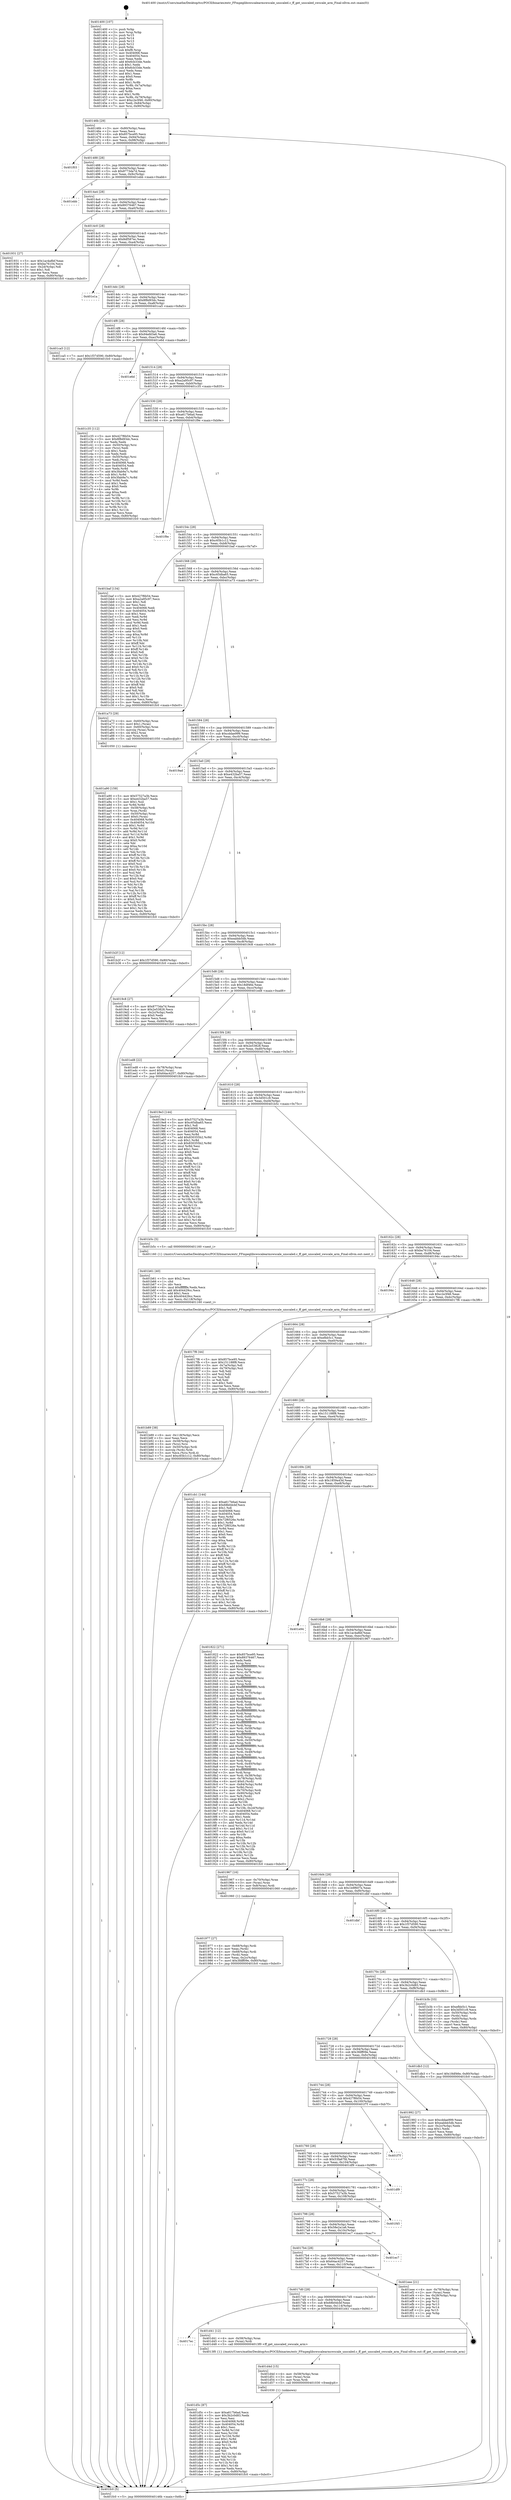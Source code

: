 digraph "0x401400" {
  label = "0x401400 (/mnt/c/Users/mathe/Desktop/tcc/POCII/binaries/extr_FFmpeglibswscalearmswscale_unscaled.c_ff_get_unscaled_swscale_arm_Final-ollvm.out::main(0))"
  labelloc = "t"
  node[shape=record]

  Entry [label="",width=0.3,height=0.3,shape=circle,fillcolor=black,style=filled]
  "0x40146b" [label="{
     0x40146b [29]\l
     | [instrs]\l
     &nbsp;&nbsp;0x40146b \<+3\>: mov -0x80(%rbp),%eax\l
     &nbsp;&nbsp;0x40146e \<+2\>: mov %eax,%ecx\l
     &nbsp;&nbsp;0x401470 \<+6\>: sub $0x857bce95,%ecx\l
     &nbsp;&nbsp;0x401476 \<+6\>: mov %eax,-0x94(%rbp)\l
     &nbsp;&nbsp;0x40147c \<+6\>: mov %ecx,-0x98(%rbp)\l
     &nbsp;&nbsp;0x401482 \<+6\>: je 0000000000401f03 \<main+0xb03\>\l
  }"]
  "0x401f03" [label="{
     0x401f03\l
  }", style=dashed]
  "0x401488" [label="{
     0x401488 [28]\l
     | [instrs]\l
     &nbsp;&nbsp;0x401488 \<+5\>: jmp 000000000040148d \<main+0x8d\>\l
     &nbsp;&nbsp;0x40148d \<+6\>: mov -0x94(%rbp),%eax\l
     &nbsp;&nbsp;0x401493 \<+5\>: sub $0x8773da7d,%eax\l
     &nbsp;&nbsp;0x401498 \<+6\>: mov %eax,-0x9c(%rbp)\l
     &nbsp;&nbsp;0x40149e \<+6\>: je 0000000000401ebb \<main+0xabb\>\l
  }"]
  Exit [label="",width=0.3,height=0.3,shape=circle,fillcolor=black,style=filled,peripheries=2]
  "0x401ebb" [label="{
     0x401ebb\l
  }", style=dashed]
  "0x4014a4" [label="{
     0x4014a4 [28]\l
     | [instrs]\l
     &nbsp;&nbsp;0x4014a4 \<+5\>: jmp 00000000004014a9 \<main+0xa9\>\l
     &nbsp;&nbsp;0x4014a9 \<+6\>: mov -0x94(%rbp),%eax\l
     &nbsp;&nbsp;0x4014af \<+5\>: sub $0x89376467,%eax\l
     &nbsp;&nbsp;0x4014b4 \<+6\>: mov %eax,-0xa0(%rbp)\l
     &nbsp;&nbsp;0x4014ba \<+6\>: je 0000000000401931 \<main+0x531\>\l
  }"]
  "0x401d5c" [label="{
     0x401d5c [87]\l
     | [instrs]\l
     &nbsp;&nbsp;0x401d5c \<+5\>: mov $0xa617b6ad,%ecx\l
     &nbsp;&nbsp;0x401d61 \<+5\>: mov $0x3b2c0d83,%edx\l
     &nbsp;&nbsp;0x401d66 \<+2\>: xor %esi,%esi\l
     &nbsp;&nbsp;0x401d68 \<+8\>: mov 0x404068,%r8d\l
     &nbsp;&nbsp;0x401d70 \<+8\>: mov 0x404054,%r9d\l
     &nbsp;&nbsp;0x401d78 \<+3\>: sub $0x1,%esi\l
     &nbsp;&nbsp;0x401d7b \<+3\>: mov %r8d,%r10d\l
     &nbsp;&nbsp;0x401d7e \<+3\>: add %esi,%r10d\l
     &nbsp;&nbsp;0x401d81 \<+4\>: imul %r10d,%r8d\l
     &nbsp;&nbsp;0x401d85 \<+4\>: and $0x1,%r8d\l
     &nbsp;&nbsp;0x401d89 \<+4\>: cmp $0x0,%r8d\l
     &nbsp;&nbsp;0x401d8d \<+4\>: sete %r11b\l
     &nbsp;&nbsp;0x401d91 \<+4\>: cmp $0xa,%r9d\l
     &nbsp;&nbsp;0x401d95 \<+3\>: setl %bl\l
     &nbsp;&nbsp;0x401d98 \<+3\>: mov %r11b,%r14b\l
     &nbsp;&nbsp;0x401d9b \<+3\>: and %bl,%r14b\l
     &nbsp;&nbsp;0x401d9e \<+3\>: xor %bl,%r11b\l
     &nbsp;&nbsp;0x401da1 \<+3\>: or %r11b,%r14b\l
     &nbsp;&nbsp;0x401da4 \<+4\>: test $0x1,%r14b\l
     &nbsp;&nbsp;0x401da8 \<+3\>: cmovne %edx,%ecx\l
     &nbsp;&nbsp;0x401dab \<+3\>: mov %ecx,-0x80(%rbp)\l
     &nbsp;&nbsp;0x401dae \<+5\>: jmp 0000000000401fc0 \<main+0xbc0\>\l
  }"]
  "0x401931" [label="{
     0x401931 [27]\l
     | [instrs]\l
     &nbsp;&nbsp;0x401931 \<+5\>: mov $0x1ac4a8bf,%eax\l
     &nbsp;&nbsp;0x401936 \<+5\>: mov $0xba76104,%ecx\l
     &nbsp;&nbsp;0x40193b \<+3\>: mov -0x2d(%rbp),%dl\l
     &nbsp;&nbsp;0x40193e \<+3\>: test $0x1,%dl\l
     &nbsp;&nbsp;0x401941 \<+3\>: cmovne %ecx,%eax\l
     &nbsp;&nbsp;0x401944 \<+3\>: mov %eax,-0x80(%rbp)\l
     &nbsp;&nbsp;0x401947 \<+5\>: jmp 0000000000401fc0 \<main+0xbc0\>\l
  }"]
  "0x4014c0" [label="{
     0x4014c0 [28]\l
     | [instrs]\l
     &nbsp;&nbsp;0x4014c0 \<+5\>: jmp 00000000004014c5 \<main+0xc5\>\l
     &nbsp;&nbsp;0x4014c5 \<+6\>: mov -0x94(%rbp),%eax\l
     &nbsp;&nbsp;0x4014cb \<+5\>: sub $0x8df587ec,%eax\l
     &nbsp;&nbsp;0x4014d0 \<+6\>: mov %eax,-0xa4(%rbp)\l
     &nbsp;&nbsp;0x4014d6 \<+6\>: je 0000000000401e1a \<main+0xa1a\>\l
  }"]
  "0x401d4d" [label="{
     0x401d4d [15]\l
     | [instrs]\l
     &nbsp;&nbsp;0x401d4d \<+4\>: mov -0x58(%rbp),%rax\l
     &nbsp;&nbsp;0x401d51 \<+3\>: mov (%rax),%rax\l
     &nbsp;&nbsp;0x401d54 \<+3\>: mov %rax,%rdi\l
     &nbsp;&nbsp;0x401d57 \<+5\>: call 0000000000401030 \<free@plt\>\l
     | [calls]\l
     &nbsp;&nbsp;0x401030 \{1\} (unknown)\l
  }"]
  "0x401e1a" [label="{
     0x401e1a\l
  }", style=dashed]
  "0x4014dc" [label="{
     0x4014dc [28]\l
     | [instrs]\l
     &nbsp;&nbsp;0x4014dc \<+5\>: jmp 00000000004014e1 \<main+0xe1\>\l
     &nbsp;&nbsp;0x4014e1 \<+6\>: mov -0x94(%rbp),%eax\l
     &nbsp;&nbsp;0x4014e7 \<+5\>: sub $0x8f8d93dc,%eax\l
     &nbsp;&nbsp;0x4014ec \<+6\>: mov %eax,-0xa8(%rbp)\l
     &nbsp;&nbsp;0x4014f2 \<+6\>: je 0000000000401ca5 \<main+0x8a5\>\l
  }"]
  "0x4017ec" [label="{
     0x4017ec\l
  }", style=dashed]
  "0x401ca5" [label="{
     0x401ca5 [12]\l
     | [instrs]\l
     &nbsp;&nbsp;0x401ca5 \<+7\>: movl $0x1f37d590,-0x80(%rbp)\l
     &nbsp;&nbsp;0x401cac \<+5\>: jmp 0000000000401fc0 \<main+0xbc0\>\l
  }"]
  "0x4014f8" [label="{
     0x4014f8 [28]\l
     | [instrs]\l
     &nbsp;&nbsp;0x4014f8 \<+5\>: jmp 00000000004014fd \<main+0xfd\>\l
     &nbsp;&nbsp;0x4014fd \<+6\>: mov -0x94(%rbp),%eax\l
     &nbsp;&nbsp;0x401503 \<+5\>: sub $0x94efd3a6,%eax\l
     &nbsp;&nbsp;0x401508 \<+6\>: mov %eax,-0xac(%rbp)\l
     &nbsp;&nbsp;0x40150e \<+6\>: je 0000000000401e6d \<main+0xa6d\>\l
  }"]
  "0x401d41" [label="{
     0x401d41 [12]\l
     | [instrs]\l
     &nbsp;&nbsp;0x401d41 \<+4\>: mov -0x58(%rbp),%rax\l
     &nbsp;&nbsp;0x401d45 \<+3\>: mov (%rax),%rdi\l
     &nbsp;&nbsp;0x401d48 \<+5\>: call 00000000004013f0 \<ff_get_unscaled_swscale_arm\>\l
     | [calls]\l
     &nbsp;&nbsp;0x4013f0 \{1\} (/mnt/c/Users/mathe/Desktop/tcc/POCII/binaries/extr_FFmpeglibswscalearmswscale_unscaled.c_ff_get_unscaled_swscale_arm_Final-ollvm.out::ff_get_unscaled_swscale_arm)\l
  }"]
  "0x401e6d" [label="{
     0x401e6d\l
  }", style=dashed]
  "0x401514" [label="{
     0x401514 [28]\l
     | [instrs]\l
     &nbsp;&nbsp;0x401514 \<+5\>: jmp 0000000000401519 \<main+0x119\>\l
     &nbsp;&nbsp;0x401519 \<+6\>: mov -0x94(%rbp),%eax\l
     &nbsp;&nbsp;0x40151f \<+5\>: sub $0xa2a95c97,%eax\l
     &nbsp;&nbsp;0x401524 \<+6\>: mov %eax,-0xb0(%rbp)\l
     &nbsp;&nbsp;0x40152a \<+6\>: je 0000000000401c35 \<main+0x835\>\l
  }"]
  "0x4017d0" [label="{
     0x4017d0 [28]\l
     | [instrs]\l
     &nbsp;&nbsp;0x4017d0 \<+5\>: jmp 00000000004017d5 \<main+0x3d5\>\l
     &nbsp;&nbsp;0x4017d5 \<+6\>: mov -0x94(%rbp),%eax\l
     &nbsp;&nbsp;0x4017db \<+5\>: sub $0x68b0dcbf,%eax\l
     &nbsp;&nbsp;0x4017e0 \<+6\>: mov %eax,-0x114(%rbp)\l
     &nbsp;&nbsp;0x4017e6 \<+6\>: je 0000000000401d41 \<main+0x941\>\l
  }"]
  "0x401c35" [label="{
     0x401c35 [112]\l
     | [instrs]\l
     &nbsp;&nbsp;0x401c35 \<+5\>: mov $0x427f6b54,%eax\l
     &nbsp;&nbsp;0x401c3a \<+5\>: mov $0x8f8d93dc,%ecx\l
     &nbsp;&nbsp;0x401c3f \<+2\>: xor %edx,%edx\l
     &nbsp;&nbsp;0x401c41 \<+4\>: mov -0x50(%rbp),%rsi\l
     &nbsp;&nbsp;0x401c45 \<+2\>: mov (%rsi),%edi\l
     &nbsp;&nbsp;0x401c47 \<+3\>: sub $0x1,%edx\l
     &nbsp;&nbsp;0x401c4a \<+2\>: sub %edx,%edi\l
     &nbsp;&nbsp;0x401c4c \<+4\>: mov -0x50(%rbp),%rsi\l
     &nbsp;&nbsp;0x401c50 \<+2\>: mov %edi,(%rsi)\l
     &nbsp;&nbsp;0x401c52 \<+7\>: mov 0x404068,%edx\l
     &nbsp;&nbsp;0x401c59 \<+7\>: mov 0x404054,%edi\l
     &nbsp;&nbsp;0x401c60 \<+3\>: mov %edx,%r8d\l
     &nbsp;&nbsp;0x401c63 \<+7\>: add $0x3fab9a7c,%r8d\l
     &nbsp;&nbsp;0x401c6a \<+4\>: sub $0x1,%r8d\l
     &nbsp;&nbsp;0x401c6e \<+7\>: sub $0x3fab9a7c,%r8d\l
     &nbsp;&nbsp;0x401c75 \<+4\>: imul %r8d,%edx\l
     &nbsp;&nbsp;0x401c79 \<+3\>: and $0x1,%edx\l
     &nbsp;&nbsp;0x401c7c \<+3\>: cmp $0x0,%edx\l
     &nbsp;&nbsp;0x401c7f \<+4\>: sete %r9b\l
     &nbsp;&nbsp;0x401c83 \<+3\>: cmp $0xa,%edi\l
     &nbsp;&nbsp;0x401c86 \<+4\>: setl %r10b\l
     &nbsp;&nbsp;0x401c8a \<+3\>: mov %r9b,%r11b\l
     &nbsp;&nbsp;0x401c8d \<+3\>: and %r10b,%r11b\l
     &nbsp;&nbsp;0x401c90 \<+3\>: xor %r10b,%r9b\l
     &nbsp;&nbsp;0x401c93 \<+3\>: or %r9b,%r11b\l
     &nbsp;&nbsp;0x401c96 \<+4\>: test $0x1,%r11b\l
     &nbsp;&nbsp;0x401c9a \<+3\>: cmovne %ecx,%eax\l
     &nbsp;&nbsp;0x401c9d \<+3\>: mov %eax,-0x80(%rbp)\l
     &nbsp;&nbsp;0x401ca0 \<+5\>: jmp 0000000000401fc0 \<main+0xbc0\>\l
  }"]
  "0x401530" [label="{
     0x401530 [28]\l
     | [instrs]\l
     &nbsp;&nbsp;0x401530 \<+5\>: jmp 0000000000401535 \<main+0x135\>\l
     &nbsp;&nbsp;0x401535 \<+6\>: mov -0x94(%rbp),%eax\l
     &nbsp;&nbsp;0x40153b \<+5\>: sub $0xa617b6ad,%eax\l
     &nbsp;&nbsp;0x401540 \<+6\>: mov %eax,-0xb4(%rbp)\l
     &nbsp;&nbsp;0x401546 \<+6\>: je 0000000000401f9e \<main+0xb9e\>\l
  }"]
  "0x401eee" [label="{
     0x401eee [21]\l
     | [instrs]\l
     &nbsp;&nbsp;0x401eee \<+4\>: mov -0x78(%rbp),%rax\l
     &nbsp;&nbsp;0x401ef2 \<+2\>: mov (%rax),%eax\l
     &nbsp;&nbsp;0x401ef4 \<+4\>: lea -0x28(%rbp),%rsp\l
     &nbsp;&nbsp;0x401ef8 \<+1\>: pop %rbx\l
     &nbsp;&nbsp;0x401ef9 \<+2\>: pop %r12\l
     &nbsp;&nbsp;0x401efb \<+2\>: pop %r13\l
     &nbsp;&nbsp;0x401efd \<+2\>: pop %r14\l
     &nbsp;&nbsp;0x401eff \<+2\>: pop %r15\l
     &nbsp;&nbsp;0x401f01 \<+1\>: pop %rbp\l
     &nbsp;&nbsp;0x401f02 \<+1\>: ret\l
  }"]
  "0x401f9e" [label="{
     0x401f9e\l
  }", style=dashed]
  "0x40154c" [label="{
     0x40154c [28]\l
     | [instrs]\l
     &nbsp;&nbsp;0x40154c \<+5\>: jmp 0000000000401551 \<main+0x151\>\l
     &nbsp;&nbsp;0x401551 \<+6\>: mov -0x94(%rbp),%eax\l
     &nbsp;&nbsp;0x401557 \<+5\>: sub $0xc65b1c12,%eax\l
     &nbsp;&nbsp;0x40155c \<+6\>: mov %eax,-0xb8(%rbp)\l
     &nbsp;&nbsp;0x401562 \<+6\>: je 0000000000401baf \<main+0x7af\>\l
  }"]
  "0x4017b4" [label="{
     0x4017b4 [28]\l
     | [instrs]\l
     &nbsp;&nbsp;0x4017b4 \<+5\>: jmp 00000000004017b9 \<main+0x3b9\>\l
     &nbsp;&nbsp;0x4017b9 \<+6\>: mov -0x94(%rbp),%eax\l
     &nbsp;&nbsp;0x4017bf \<+5\>: sub $0x64ac4257,%eax\l
     &nbsp;&nbsp;0x4017c4 \<+6\>: mov %eax,-0x110(%rbp)\l
     &nbsp;&nbsp;0x4017ca \<+6\>: je 0000000000401eee \<main+0xaee\>\l
  }"]
  "0x401baf" [label="{
     0x401baf [134]\l
     | [instrs]\l
     &nbsp;&nbsp;0x401baf \<+5\>: mov $0x427f6b54,%eax\l
     &nbsp;&nbsp;0x401bb4 \<+5\>: mov $0xa2a95c97,%ecx\l
     &nbsp;&nbsp;0x401bb9 \<+2\>: mov $0x1,%dl\l
     &nbsp;&nbsp;0x401bbb \<+2\>: xor %esi,%esi\l
     &nbsp;&nbsp;0x401bbd \<+7\>: mov 0x404068,%edi\l
     &nbsp;&nbsp;0x401bc4 \<+8\>: mov 0x404054,%r8d\l
     &nbsp;&nbsp;0x401bcc \<+3\>: sub $0x1,%esi\l
     &nbsp;&nbsp;0x401bcf \<+3\>: mov %edi,%r9d\l
     &nbsp;&nbsp;0x401bd2 \<+3\>: add %esi,%r9d\l
     &nbsp;&nbsp;0x401bd5 \<+4\>: imul %r9d,%edi\l
     &nbsp;&nbsp;0x401bd9 \<+3\>: and $0x1,%edi\l
     &nbsp;&nbsp;0x401bdc \<+3\>: cmp $0x0,%edi\l
     &nbsp;&nbsp;0x401bdf \<+4\>: sete %r10b\l
     &nbsp;&nbsp;0x401be3 \<+4\>: cmp $0xa,%r8d\l
     &nbsp;&nbsp;0x401be7 \<+4\>: setl %r11b\l
     &nbsp;&nbsp;0x401beb \<+3\>: mov %r10b,%bl\l
     &nbsp;&nbsp;0x401bee \<+3\>: xor $0xff,%bl\l
     &nbsp;&nbsp;0x401bf1 \<+3\>: mov %r11b,%r14b\l
     &nbsp;&nbsp;0x401bf4 \<+4\>: xor $0xff,%r14b\l
     &nbsp;&nbsp;0x401bf8 \<+3\>: xor $0x0,%dl\l
     &nbsp;&nbsp;0x401bfb \<+3\>: mov %bl,%r15b\l
     &nbsp;&nbsp;0x401bfe \<+4\>: and $0x0,%r15b\l
     &nbsp;&nbsp;0x401c02 \<+3\>: and %dl,%r10b\l
     &nbsp;&nbsp;0x401c05 \<+3\>: mov %r14b,%r12b\l
     &nbsp;&nbsp;0x401c08 \<+4\>: and $0x0,%r12b\l
     &nbsp;&nbsp;0x401c0c \<+3\>: and %dl,%r11b\l
     &nbsp;&nbsp;0x401c0f \<+3\>: or %r10b,%r15b\l
     &nbsp;&nbsp;0x401c12 \<+3\>: or %r11b,%r12b\l
     &nbsp;&nbsp;0x401c15 \<+3\>: xor %r12b,%r15b\l
     &nbsp;&nbsp;0x401c18 \<+3\>: or %r14b,%bl\l
     &nbsp;&nbsp;0x401c1b \<+3\>: xor $0xff,%bl\l
     &nbsp;&nbsp;0x401c1e \<+3\>: or $0x0,%dl\l
     &nbsp;&nbsp;0x401c21 \<+2\>: and %dl,%bl\l
     &nbsp;&nbsp;0x401c23 \<+3\>: or %bl,%r15b\l
     &nbsp;&nbsp;0x401c26 \<+4\>: test $0x1,%r15b\l
     &nbsp;&nbsp;0x401c2a \<+3\>: cmovne %ecx,%eax\l
     &nbsp;&nbsp;0x401c2d \<+3\>: mov %eax,-0x80(%rbp)\l
     &nbsp;&nbsp;0x401c30 \<+5\>: jmp 0000000000401fc0 \<main+0xbc0\>\l
  }"]
  "0x401568" [label="{
     0x401568 [28]\l
     | [instrs]\l
     &nbsp;&nbsp;0x401568 \<+5\>: jmp 000000000040156d \<main+0x16d\>\l
     &nbsp;&nbsp;0x40156d \<+6\>: mov -0x94(%rbp),%eax\l
     &nbsp;&nbsp;0x401573 \<+5\>: sub $0xc65dba65,%eax\l
     &nbsp;&nbsp;0x401578 \<+6\>: mov %eax,-0xbc(%rbp)\l
     &nbsp;&nbsp;0x40157e \<+6\>: je 0000000000401a73 \<main+0x673\>\l
  }"]
  "0x401ec7" [label="{
     0x401ec7\l
  }", style=dashed]
  "0x401a73" [label="{
     0x401a73 [29]\l
     | [instrs]\l
     &nbsp;&nbsp;0x401a73 \<+4\>: mov -0x60(%rbp),%rax\l
     &nbsp;&nbsp;0x401a77 \<+6\>: movl $0x1,(%rax)\l
     &nbsp;&nbsp;0x401a7d \<+4\>: mov -0x60(%rbp),%rax\l
     &nbsp;&nbsp;0x401a81 \<+3\>: movslq (%rax),%rax\l
     &nbsp;&nbsp;0x401a84 \<+4\>: shl $0x2,%rax\l
     &nbsp;&nbsp;0x401a88 \<+3\>: mov %rax,%rdi\l
     &nbsp;&nbsp;0x401a8b \<+5\>: call 0000000000401050 \<malloc@plt\>\l
     | [calls]\l
     &nbsp;&nbsp;0x401050 \{1\} (unknown)\l
  }"]
  "0x401584" [label="{
     0x401584 [28]\l
     | [instrs]\l
     &nbsp;&nbsp;0x401584 \<+5\>: jmp 0000000000401589 \<main+0x189\>\l
     &nbsp;&nbsp;0x401589 \<+6\>: mov -0x94(%rbp),%eax\l
     &nbsp;&nbsp;0x40158f \<+5\>: sub $0xcddae999,%eax\l
     &nbsp;&nbsp;0x401594 \<+6\>: mov %eax,-0xc0(%rbp)\l
     &nbsp;&nbsp;0x40159a \<+6\>: je 00000000004019ad \<main+0x5ad\>\l
  }"]
  "0x401798" [label="{
     0x401798 [28]\l
     | [instrs]\l
     &nbsp;&nbsp;0x401798 \<+5\>: jmp 000000000040179d \<main+0x39d\>\l
     &nbsp;&nbsp;0x40179d \<+6\>: mov -0x94(%rbp),%eax\l
     &nbsp;&nbsp;0x4017a3 \<+5\>: sub $0x58e2a1a6,%eax\l
     &nbsp;&nbsp;0x4017a8 \<+6\>: mov %eax,-0x10c(%rbp)\l
     &nbsp;&nbsp;0x4017ae \<+6\>: je 0000000000401ec7 \<main+0xac7\>\l
  }"]
  "0x4019ad" [label="{
     0x4019ad\l
  }", style=dashed]
  "0x4015a0" [label="{
     0x4015a0 [28]\l
     | [instrs]\l
     &nbsp;&nbsp;0x4015a0 \<+5\>: jmp 00000000004015a5 \<main+0x1a5\>\l
     &nbsp;&nbsp;0x4015a5 \<+6\>: mov -0x94(%rbp),%eax\l
     &nbsp;&nbsp;0x4015ab \<+5\>: sub $0xe432ba57,%eax\l
     &nbsp;&nbsp;0x4015b0 \<+6\>: mov %eax,-0xc4(%rbp)\l
     &nbsp;&nbsp;0x4015b6 \<+6\>: je 0000000000401b2f \<main+0x72f\>\l
  }"]
  "0x401f45" [label="{
     0x401f45\l
  }", style=dashed]
  "0x401b2f" [label="{
     0x401b2f [12]\l
     | [instrs]\l
     &nbsp;&nbsp;0x401b2f \<+7\>: movl $0x1f37d590,-0x80(%rbp)\l
     &nbsp;&nbsp;0x401b36 \<+5\>: jmp 0000000000401fc0 \<main+0xbc0\>\l
  }"]
  "0x4015bc" [label="{
     0x4015bc [28]\l
     | [instrs]\l
     &nbsp;&nbsp;0x4015bc \<+5\>: jmp 00000000004015c1 \<main+0x1c1\>\l
     &nbsp;&nbsp;0x4015c1 \<+6\>: mov -0x94(%rbp),%eax\l
     &nbsp;&nbsp;0x4015c7 \<+5\>: sub $0xeabbb5db,%eax\l
     &nbsp;&nbsp;0x4015cc \<+6\>: mov %eax,-0xc8(%rbp)\l
     &nbsp;&nbsp;0x4015d2 \<+6\>: je 00000000004019c8 \<main+0x5c8\>\l
  }"]
  "0x40177c" [label="{
     0x40177c [28]\l
     | [instrs]\l
     &nbsp;&nbsp;0x40177c \<+5\>: jmp 0000000000401781 \<main+0x381\>\l
     &nbsp;&nbsp;0x401781 \<+6\>: mov -0x94(%rbp),%eax\l
     &nbsp;&nbsp;0x401787 \<+5\>: sub $0x57527a3b,%eax\l
     &nbsp;&nbsp;0x40178c \<+6\>: mov %eax,-0x108(%rbp)\l
     &nbsp;&nbsp;0x401792 \<+6\>: je 0000000000401f45 \<main+0xb45\>\l
  }"]
  "0x4019c8" [label="{
     0x4019c8 [27]\l
     | [instrs]\l
     &nbsp;&nbsp;0x4019c8 \<+5\>: mov $0x8773da7d,%eax\l
     &nbsp;&nbsp;0x4019cd \<+5\>: mov $0x2e53828,%ecx\l
     &nbsp;&nbsp;0x4019d2 \<+3\>: mov -0x2c(%rbp),%edx\l
     &nbsp;&nbsp;0x4019d5 \<+3\>: cmp $0x0,%edx\l
     &nbsp;&nbsp;0x4019d8 \<+3\>: cmove %ecx,%eax\l
     &nbsp;&nbsp;0x4019db \<+3\>: mov %eax,-0x80(%rbp)\l
     &nbsp;&nbsp;0x4019de \<+5\>: jmp 0000000000401fc0 \<main+0xbc0\>\l
  }"]
  "0x4015d8" [label="{
     0x4015d8 [28]\l
     | [instrs]\l
     &nbsp;&nbsp;0x4015d8 \<+5\>: jmp 00000000004015dd \<main+0x1dd\>\l
     &nbsp;&nbsp;0x4015dd \<+6\>: mov -0x94(%rbp),%eax\l
     &nbsp;&nbsp;0x4015e3 \<+5\>: sub $0x18df46e,%eax\l
     &nbsp;&nbsp;0x4015e8 \<+6\>: mov %eax,-0xcc(%rbp)\l
     &nbsp;&nbsp;0x4015ee \<+6\>: je 0000000000401ed8 \<main+0xad8\>\l
  }"]
  "0x401df9" [label="{
     0x401df9\l
  }", style=dashed]
  "0x401ed8" [label="{
     0x401ed8 [22]\l
     | [instrs]\l
     &nbsp;&nbsp;0x401ed8 \<+4\>: mov -0x78(%rbp),%rax\l
     &nbsp;&nbsp;0x401edc \<+6\>: movl $0x0,(%rax)\l
     &nbsp;&nbsp;0x401ee2 \<+7\>: movl $0x64ac4257,-0x80(%rbp)\l
     &nbsp;&nbsp;0x401ee9 \<+5\>: jmp 0000000000401fc0 \<main+0xbc0\>\l
  }"]
  "0x4015f4" [label="{
     0x4015f4 [28]\l
     | [instrs]\l
     &nbsp;&nbsp;0x4015f4 \<+5\>: jmp 00000000004015f9 \<main+0x1f9\>\l
     &nbsp;&nbsp;0x4015f9 \<+6\>: mov -0x94(%rbp),%eax\l
     &nbsp;&nbsp;0x4015ff \<+5\>: sub $0x2e53828,%eax\l
     &nbsp;&nbsp;0x401604 \<+6\>: mov %eax,-0xd0(%rbp)\l
     &nbsp;&nbsp;0x40160a \<+6\>: je 00000000004019e3 \<main+0x5e3\>\l
  }"]
  "0x401760" [label="{
     0x401760 [28]\l
     | [instrs]\l
     &nbsp;&nbsp;0x401760 \<+5\>: jmp 0000000000401765 \<main+0x365\>\l
     &nbsp;&nbsp;0x401765 \<+6\>: mov -0x94(%rbp),%eax\l
     &nbsp;&nbsp;0x40176b \<+5\>: sub $0x53fa67fd,%eax\l
     &nbsp;&nbsp;0x401770 \<+6\>: mov %eax,-0x104(%rbp)\l
     &nbsp;&nbsp;0x401776 \<+6\>: je 0000000000401df9 \<main+0x9f9\>\l
  }"]
  "0x4019e3" [label="{
     0x4019e3 [144]\l
     | [instrs]\l
     &nbsp;&nbsp;0x4019e3 \<+5\>: mov $0x57527a3b,%eax\l
     &nbsp;&nbsp;0x4019e8 \<+5\>: mov $0xc65dba65,%ecx\l
     &nbsp;&nbsp;0x4019ed \<+2\>: mov $0x1,%dl\l
     &nbsp;&nbsp;0x4019ef \<+7\>: mov 0x404068,%esi\l
     &nbsp;&nbsp;0x4019f6 \<+7\>: mov 0x404054,%edi\l
     &nbsp;&nbsp;0x4019fd \<+3\>: mov %esi,%r8d\l
     &nbsp;&nbsp;0x401a00 \<+7\>: add $0x830355b2,%r8d\l
     &nbsp;&nbsp;0x401a07 \<+4\>: sub $0x1,%r8d\l
     &nbsp;&nbsp;0x401a0b \<+7\>: sub $0x830355b2,%r8d\l
     &nbsp;&nbsp;0x401a12 \<+4\>: imul %r8d,%esi\l
     &nbsp;&nbsp;0x401a16 \<+3\>: and $0x1,%esi\l
     &nbsp;&nbsp;0x401a19 \<+3\>: cmp $0x0,%esi\l
     &nbsp;&nbsp;0x401a1c \<+4\>: sete %r9b\l
     &nbsp;&nbsp;0x401a20 \<+3\>: cmp $0xa,%edi\l
     &nbsp;&nbsp;0x401a23 \<+4\>: setl %r10b\l
     &nbsp;&nbsp;0x401a27 \<+3\>: mov %r9b,%r11b\l
     &nbsp;&nbsp;0x401a2a \<+4\>: xor $0xff,%r11b\l
     &nbsp;&nbsp;0x401a2e \<+3\>: mov %r10b,%bl\l
     &nbsp;&nbsp;0x401a31 \<+3\>: xor $0xff,%bl\l
     &nbsp;&nbsp;0x401a34 \<+3\>: xor $0x0,%dl\l
     &nbsp;&nbsp;0x401a37 \<+3\>: mov %r11b,%r14b\l
     &nbsp;&nbsp;0x401a3a \<+4\>: and $0x0,%r14b\l
     &nbsp;&nbsp;0x401a3e \<+3\>: and %dl,%r9b\l
     &nbsp;&nbsp;0x401a41 \<+3\>: mov %bl,%r15b\l
     &nbsp;&nbsp;0x401a44 \<+4\>: and $0x0,%r15b\l
     &nbsp;&nbsp;0x401a48 \<+3\>: and %dl,%r10b\l
     &nbsp;&nbsp;0x401a4b \<+3\>: or %r9b,%r14b\l
     &nbsp;&nbsp;0x401a4e \<+3\>: or %r10b,%r15b\l
     &nbsp;&nbsp;0x401a51 \<+3\>: xor %r15b,%r14b\l
     &nbsp;&nbsp;0x401a54 \<+3\>: or %bl,%r11b\l
     &nbsp;&nbsp;0x401a57 \<+4\>: xor $0xff,%r11b\l
     &nbsp;&nbsp;0x401a5b \<+3\>: or $0x0,%dl\l
     &nbsp;&nbsp;0x401a5e \<+3\>: and %dl,%r11b\l
     &nbsp;&nbsp;0x401a61 \<+3\>: or %r11b,%r14b\l
     &nbsp;&nbsp;0x401a64 \<+4\>: test $0x1,%r14b\l
     &nbsp;&nbsp;0x401a68 \<+3\>: cmovne %ecx,%eax\l
     &nbsp;&nbsp;0x401a6b \<+3\>: mov %eax,-0x80(%rbp)\l
     &nbsp;&nbsp;0x401a6e \<+5\>: jmp 0000000000401fc0 \<main+0xbc0\>\l
  }"]
  "0x401610" [label="{
     0x401610 [28]\l
     | [instrs]\l
     &nbsp;&nbsp;0x401610 \<+5\>: jmp 0000000000401615 \<main+0x215\>\l
     &nbsp;&nbsp;0x401615 \<+6\>: mov -0x94(%rbp),%eax\l
     &nbsp;&nbsp;0x40161b \<+5\>: sub $0x3d501c9,%eax\l
     &nbsp;&nbsp;0x401620 \<+6\>: mov %eax,-0xd4(%rbp)\l
     &nbsp;&nbsp;0x401626 \<+6\>: je 0000000000401b5c \<main+0x75c\>\l
  }"]
  "0x401f7f" [label="{
     0x401f7f\l
  }", style=dashed]
  "0x401b5c" [label="{
     0x401b5c [5]\l
     | [instrs]\l
     &nbsp;&nbsp;0x401b5c \<+5\>: call 0000000000401160 \<next_i\>\l
     | [calls]\l
     &nbsp;&nbsp;0x401160 \{1\} (/mnt/c/Users/mathe/Desktop/tcc/POCII/binaries/extr_FFmpeglibswscalearmswscale_unscaled.c_ff_get_unscaled_swscale_arm_Final-ollvm.out::next_i)\l
  }"]
  "0x40162c" [label="{
     0x40162c [28]\l
     | [instrs]\l
     &nbsp;&nbsp;0x40162c \<+5\>: jmp 0000000000401631 \<main+0x231\>\l
     &nbsp;&nbsp;0x401631 \<+6\>: mov -0x94(%rbp),%eax\l
     &nbsp;&nbsp;0x401637 \<+5\>: sub $0xba76104,%eax\l
     &nbsp;&nbsp;0x40163c \<+6\>: mov %eax,-0xd8(%rbp)\l
     &nbsp;&nbsp;0x401642 \<+6\>: je 000000000040194c \<main+0x54c\>\l
  }"]
  "0x401b89" [label="{
     0x401b89 [38]\l
     | [instrs]\l
     &nbsp;&nbsp;0x401b89 \<+6\>: mov -0x118(%rbp),%ecx\l
     &nbsp;&nbsp;0x401b8f \<+3\>: imul %eax,%ecx\l
     &nbsp;&nbsp;0x401b92 \<+4\>: mov -0x58(%rbp),%rsi\l
     &nbsp;&nbsp;0x401b96 \<+3\>: mov (%rsi),%rsi\l
     &nbsp;&nbsp;0x401b99 \<+4\>: mov -0x50(%rbp),%rdi\l
     &nbsp;&nbsp;0x401b9d \<+3\>: movslq (%rdi),%rdi\l
     &nbsp;&nbsp;0x401ba0 \<+3\>: mov %ecx,(%rsi,%rdi,4)\l
     &nbsp;&nbsp;0x401ba3 \<+7\>: movl $0xc65b1c12,-0x80(%rbp)\l
     &nbsp;&nbsp;0x401baa \<+5\>: jmp 0000000000401fc0 \<main+0xbc0\>\l
  }"]
  "0x40194c" [label="{
     0x40194c\l
  }", style=dashed]
  "0x401648" [label="{
     0x401648 [28]\l
     | [instrs]\l
     &nbsp;&nbsp;0x401648 \<+5\>: jmp 000000000040164d \<main+0x24d\>\l
     &nbsp;&nbsp;0x40164d \<+6\>: mov -0x94(%rbp),%eax\l
     &nbsp;&nbsp;0x401653 \<+5\>: sub $0xc2e3f46,%eax\l
     &nbsp;&nbsp;0x401658 \<+6\>: mov %eax,-0xdc(%rbp)\l
     &nbsp;&nbsp;0x40165e \<+6\>: je 00000000004017f6 \<main+0x3f6\>\l
  }"]
  "0x401b61" [label="{
     0x401b61 [40]\l
     | [instrs]\l
     &nbsp;&nbsp;0x401b61 \<+5\>: mov $0x2,%ecx\l
     &nbsp;&nbsp;0x401b66 \<+1\>: cltd\l
     &nbsp;&nbsp;0x401b67 \<+2\>: idiv %ecx\l
     &nbsp;&nbsp;0x401b69 \<+6\>: imul $0xfffffffe,%edx,%ecx\l
     &nbsp;&nbsp;0x401b6f \<+6\>: add $0x404429cc,%ecx\l
     &nbsp;&nbsp;0x401b75 \<+3\>: add $0x1,%ecx\l
     &nbsp;&nbsp;0x401b78 \<+6\>: sub $0x404429cc,%ecx\l
     &nbsp;&nbsp;0x401b7e \<+6\>: mov %ecx,-0x118(%rbp)\l
     &nbsp;&nbsp;0x401b84 \<+5\>: call 0000000000401160 \<next_i\>\l
     | [calls]\l
     &nbsp;&nbsp;0x401160 \{1\} (/mnt/c/Users/mathe/Desktop/tcc/POCII/binaries/extr_FFmpeglibswscalearmswscale_unscaled.c_ff_get_unscaled_swscale_arm_Final-ollvm.out::next_i)\l
  }"]
  "0x4017f6" [label="{
     0x4017f6 [44]\l
     | [instrs]\l
     &nbsp;&nbsp;0x4017f6 \<+5\>: mov $0x857bce95,%eax\l
     &nbsp;&nbsp;0x4017fb \<+5\>: mov $0x151188f8,%ecx\l
     &nbsp;&nbsp;0x401800 \<+3\>: mov -0x7a(%rbp),%dl\l
     &nbsp;&nbsp;0x401803 \<+4\>: mov -0x79(%rbp),%sil\l
     &nbsp;&nbsp;0x401807 \<+3\>: mov %dl,%dil\l
     &nbsp;&nbsp;0x40180a \<+3\>: and %sil,%dil\l
     &nbsp;&nbsp;0x40180d \<+3\>: xor %sil,%dl\l
     &nbsp;&nbsp;0x401810 \<+3\>: or %dl,%dil\l
     &nbsp;&nbsp;0x401813 \<+4\>: test $0x1,%dil\l
     &nbsp;&nbsp;0x401817 \<+3\>: cmovne %ecx,%eax\l
     &nbsp;&nbsp;0x40181a \<+3\>: mov %eax,-0x80(%rbp)\l
     &nbsp;&nbsp;0x40181d \<+5\>: jmp 0000000000401fc0 \<main+0xbc0\>\l
  }"]
  "0x401664" [label="{
     0x401664 [28]\l
     | [instrs]\l
     &nbsp;&nbsp;0x401664 \<+5\>: jmp 0000000000401669 \<main+0x269\>\l
     &nbsp;&nbsp;0x401669 \<+6\>: mov -0x94(%rbp),%eax\l
     &nbsp;&nbsp;0x40166f \<+5\>: sub $0xefbb5c1,%eax\l
     &nbsp;&nbsp;0x401674 \<+6\>: mov %eax,-0xe0(%rbp)\l
     &nbsp;&nbsp;0x40167a \<+6\>: je 0000000000401cb1 \<main+0x8b1\>\l
  }"]
  "0x401fc0" [label="{
     0x401fc0 [5]\l
     | [instrs]\l
     &nbsp;&nbsp;0x401fc0 \<+5\>: jmp 000000000040146b \<main+0x6b\>\l
  }"]
  "0x401400" [label="{
     0x401400 [107]\l
     | [instrs]\l
     &nbsp;&nbsp;0x401400 \<+1\>: push %rbp\l
     &nbsp;&nbsp;0x401401 \<+3\>: mov %rsp,%rbp\l
     &nbsp;&nbsp;0x401404 \<+2\>: push %r15\l
     &nbsp;&nbsp;0x401406 \<+2\>: push %r14\l
     &nbsp;&nbsp;0x401408 \<+2\>: push %r13\l
     &nbsp;&nbsp;0x40140a \<+2\>: push %r12\l
     &nbsp;&nbsp;0x40140c \<+1\>: push %rbx\l
     &nbsp;&nbsp;0x40140d \<+7\>: sub $0xf8,%rsp\l
     &nbsp;&nbsp;0x401414 \<+7\>: mov 0x404068,%eax\l
     &nbsp;&nbsp;0x40141b \<+7\>: mov 0x404054,%ecx\l
     &nbsp;&nbsp;0x401422 \<+2\>: mov %eax,%edx\l
     &nbsp;&nbsp;0x401424 \<+6\>: add $0x6cb33de,%edx\l
     &nbsp;&nbsp;0x40142a \<+3\>: sub $0x1,%edx\l
     &nbsp;&nbsp;0x40142d \<+6\>: sub $0x6cb33de,%edx\l
     &nbsp;&nbsp;0x401433 \<+3\>: imul %edx,%eax\l
     &nbsp;&nbsp;0x401436 \<+3\>: and $0x1,%eax\l
     &nbsp;&nbsp;0x401439 \<+3\>: cmp $0x0,%eax\l
     &nbsp;&nbsp;0x40143c \<+4\>: sete %r8b\l
     &nbsp;&nbsp;0x401440 \<+4\>: and $0x1,%r8b\l
     &nbsp;&nbsp;0x401444 \<+4\>: mov %r8b,-0x7a(%rbp)\l
     &nbsp;&nbsp;0x401448 \<+3\>: cmp $0xa,%ecx\l
     &nbsp;&nbsp;0x40144b \<+4\>: setl %r8b\l
     &nbsp;&nbsp;0x40144f \<+4\>: and $0x1,%r8b\l
     &nbsp;&nbsp;0x401453 \<+4\>: mov %r8b,-0x79(%rbp)\l
     &nbsp;&nbsp;0x401457 \<+7\>: movl $0xc2e3f46,-0x80(%rbp)\l
     &nbsp;&nbsp;0x40145e \<+6\>: mov %edi,-0x84(%rbp)\l
     &nbsp;&nbsp;0x401464 \<+7\>: mov %rsi,-0x90(%rbp)\l
  }"]
  "0x401a90" [label="{
     0x401a90 [159]\l
     | [instrs]\l
     &nbsp;&nbsp;0x401a90 \<+5\>: mov $0x57527a3b,%ecx\l
     &nbsp;&nbsp;0x401a95 \<+5\>: mov $0xe432ba57,%edx\l
     &nbsp;&nbsp;0x401a9a \<+3\>: mov $0x1,%sil\l
     &nbsp;&nbsp;0x401a9d \<+3\>: xor %r8d,%r8d\l
     &nbsp;&nbsp;0x401aa0 \<+4\>: mov -0x58(%rbp),%rdi\l
     &nbsp;&nbsp;0x401aa4 \<+3\>: mov %rax,(%rdi)\l
     &nbsp;&nbsp;0x401aa7 \<+4\>: mov -0x50(%rbp),%rax\l
     &nbsp;&nbsp;0x401aab \<+6\>: movl $0x0,(%rax)\l
     &nbsp;&nbsp;0x401ab1 \<+8\>: mov 0x404068,%r9d\l
     &nbsp;&nbsp;0x401ab9 \<+8\>: mov 0x404054,%r10d\l
     &nbsp;&nbsp;0x401ac1 \<+4\>: sub $0x1,%r8d\l
     &nbsp;&nbsp;0x401ac5 \<+3\>: mov %r9d,%r11d\l
     &nbsp;&nbsp;0x401ac8 \<+3\>: add %r8d,%r11d\l
     &nbsp;&nbsp;0x401acb \<+4\>: imul %r11d,%r9d\l
     &nbsp;&nbsp;0x401acf \<+4\>: and $0x1,%r9d\l
     &nbsp;&nbsp;0x401ad3 \<+4\>: cmp $0x0,%r9d\l
     &nbsp;&nbsp;0x401ad7 \<+3\>: sete %bl\l
     &nbsp;&nbsp;0x401ada \<+4\>: cmp $0xa,%r10d\l
     &nbsp;&nbsp;0x401ade \<+4\>: setl %r14b\l
     &nbsp;&nbsp;0x401ae2 \<+3\>: mov %bl,%r15b\l
     &nbsp;&nbsp;0x401ae5 \<+4\>: xor $0xff,%r15b\l
     &nbsp;&nbsp;0x401ae9 \<+3\>: mov %r14b,%r12b\l
     &nbsp;&nbsp;0x401aec \<+4\>: xor $0xff,%r12b\l
     &nbsp;&nbsp;0x401af0 \<+4\>: xor $0x0,%sil\l
     &nbsp;&nbsp;0x401af4 \<+3\>: mov %r15b,%r13b\l
     &nbsp;&nbsp;0x401af7 \<+4\>: and $0x0,%r13b\l
     &nbsp;&nbsp;0x401afb \<+3\>: and %sil,%bl\l
     &nbsp;&nbsp;0x401afe \<+3\>: mov %r12b,%al\l
     &nbsp;&nbsp;0x401b01 \<+2\>: and $0x0,%al\l
     &nbsp;&nbsp;0x401b03 \<+3\>: and %sil,%r14b\l
     &nbsp;&nbsp;0x401b06 \<+3\>: or %bl,%r13b\l
     &nbsp;&nbsp;0x401b09 \<+3\>: or %r14b,%al\l
     &nbsp;&nbsp;0x401b0c \<+3\>: xor %al,%r13b\l
     &nbsp;&nbsp;0x401b0f \<+3\>: or %r12b,%r15b\l
     &nbsp;&nbsp;0x401b12 \<+4\>: xor $0xff,%r15b\l
     &nbsp;&nbsp;0x401b16 \<+4\>: or $0x0,%sil\l
     &nbsp;&nbsp;0x401b1a \<+3\>: and %sil,%r15b\l
     &nbsp;&nbsp;0x401b1d \<+3\>: or %r15b,%r13b\l
     &nbsp;&nbsp;0x401b20 \<+4\>: test $0x1,%r13b\l
     &nbsp;&nbsp;0x401b24 \<+3\>: cmovne %edx,%ecx\l
     &nbsp;&nbsp;0x401b27 \<+3\>: mov %ecx,-0x80(%rbp)\l
     &nbsp;&nbsp;0x401b2a \<+5\>: jmp 0000000000401fc0 \<main+0xbc0\>\l
  }"]
  "0x401cb1" [label="{
     0x401cb1 [144]\l
     | [instrs]\l
     &nbsp;&nbsp;0x401cb1 \<+5\>: mov $0xa617b6ad,%eax\l
     &nbsp;&nbsp;0x401cb6 \<+5\>: mov $0x68b0dcbf,%ecx\l
     &nbsp;&nbsp;0x401cbb \<+2\>: mov $0x1,%dl\l
     &nbsp;&nbsp;0x401cbd \<+7\>: mov 0x404068,%esi\l
     &nbsp;&nbsp;0x401cc4 \<+7\>: mov 0x404054,%edi\l
     &nbsp;&nbsp;0x401ccb \<+3\>: mov %esi,%r8d\l
     &nbsp;&nbsp;0x401cce \<+7\>: add $0x72f6526e,%r8d\l
     &nbsp;&nbsp;0x401cd5 \<+4\>: sub $0x1,%r8d\l
     &nbsp;&nbsp;0x401cd9 \<+7\>: sub $0x72f6526e,%r8d\l
     &nbsp;&nbsp;0x401ce0 \<+4\>: imul %r8d,%esi\l
     &nbsp;&nbsp;0x401ce4 \<+3\>: and $0x1,%esi\l
     &nbsp;&nbsp;0x401ce7 \<+3\>: cmp $0x0,%esi\l
     &nbsp;&nbsp;0x401cea \<+4\>: sete %r9b\l
     &nbsp;&nbsp;0x401cee \<+3\>: cmp $0xa,%edi\l
     &nbsp;&nbsp;0x401cf1 \<+4\>: setl %r10b\l
     &nbsp;&nbsp;0x401cf5 \<+3\>: mov %r9b,%r11b\l
     &nbsp;&nbsp;0x401cf8 \<+4\>: xor $0xff,%r11b\l
     &nbsp;&nbsp;0x401cfc \<+3\>: mov %r10b,%bl\l
     &nbsp;&nbsp;0x401cff \<+3\>: xor $0xff,%bl\l
     &nbsp;&nbsp;0x401d02 \<+3\>: xor $0x1,%dl\l
     &nbsp;&nbsp;0x401d05 \<+3\>: mov %r11b,%r14b\l
     &nbsp;&nbsp;0x401d08 \<+4\>: and $0xff,%r14b\l
     &nbsp;&nbsp;0x401d0c \<+3\>: and %dl,%r9b\l
     &nbsp;&nbsp;0x401d0f \<+3\>: mov %bl,%r15b\l
     &nbsp;&nbsp;0x401d12 \<+4\>: and $0xff,%r15b\l
     &nbsp;&nbsp;0x401d16 \<+3\>: and %dl,%r10b\l
     &nbsp;&nbsp;0x401d19 \<+3\>: or %r9b,%r14b\l
     &nbsp;&nbsp;0x401d1c \<+3\>: or %r10b,%r15b\l
     &nbsp;&nbsp;0x401d1f \<+3\>: xor %r15b,%r14b\l
     &nbsp;&nbsp;0x401d22 \<+3\>: or %bl,%r11b\l
     &nbsp;&nbsp;0x401d25 \<+4\>: xor $0xff,%r11b\l
     &nbsp;&nbsp;0x401d29 \<+3\>: or $0x1,%dl\l
     &nbsp;&nbsp;0x401d2c \<+3\>: and %dl,%r11b\l
     &nbsp;&nbsp;0x401d2f \<+3\>: or %r11b,%r14b\l
     &nbsp;&nbsp;0x401d32 \<+4\>: test $0x1,%r14b\l
     &nbsp;&nbsp;0x401d36 \<+3\>: cmovne %ecx,%eax\l
     &nbsp;&nbsp;0x401d39 \<+3\>: mov %eax,-0x80(%rbp)\l
     &nbsp;&nbsp;0x401d3c \<+5\>: jmp 0000000000401fc0 \<main+0xbc0\>\l
  }"]
  "0x401680" [label="{
     0x401680 [28]\l
     | [instrs]\l
     &nbsp;&nbsp;0x401680 \<+5\>: jmp 0000000000401685 \<main+0x285\>\l
     &nbsp;&nbsp;0x401685 \<+6\>: mov -0x94(%rbp),%eax\l
     &nbsp;&nbsp;0x40168b \<+5\>: sub $0x151188f8,%eax\l
     &nbsp;&nbsp;0x401690 \<+6\>: mov %eax,-0xe4(%rbp)\l
     &nbsp;&nbsp;0x401696 \<+6\>: je 0000000000401822 \<main+0x422\>\l
  }"]
  "0x401744" [label="{
     0x401744 [28]\l
     | [instrs]\l
     &nbsp;&nbsp;0x401744 \<+5\>: jmp 0000000000401749 \<main+0x349\>\l
     &nbsp;&nbsp;0x401749 \<+6\>: mov -0x94(%rbp),%eax\l
     &nbsp;&nbsp;0x40174f \<+5\>: sub $0x427f6b54,%eax\l
     &nbsp;&nbsp;0x401754 \<+6\>: mov %eax,-0x100(%rbp)\l
     &nbsp;&nbsp;0x40175a \<+6\>: je 0000000000401f7f \<main+0xb7f\>\l
  }"]
  "0x401822" [label="{
     0x401822 [271]\l
     | [instrs]\l
     &nbsp;&nbsp;0x401822 \<+5\>: mov $0x857bce95,%eax\l
     &nbsp;&nbsp;0x401827 \<+5\>: mov $0x89376467,%ecx\l
     &nbsp;&nbsp;0x40182c \<+2\>: xor %edx,%edx\l
     &nbsp;&nbsp;0x40182e \<+3\>: mov %rsp,%rsi\l
     &nbsp;&nbsp;0x401831 \<+4\>: add $0xfffffffffffffff0,%rsi\l
     &nbsp;&nbsp;0x401835 \<+3\>: mov %rsi,%rsp\l
     &nbsp;&nbsp;0x401838 \<+4\>: mov %rsi,-0x78(%rbp)\l
     &nbsp;&nbsp;0x40183c \<+3\>: mov %rsp,%rsi\l
     &nbsp;&nbsp;0x40183f \<+4\>: add $0xfffffffffffffff0,%rsi\l
     &nbsp;&nbsp;0x401843 \<+3\>: mov %rsi,%rsp\l
     &nbsp;&nbsp;0x401846 \<+3\>: mov %rsp,%rdi\l
     &nbsp;&nbsp;0x401849 \<+4\>: add $0xfffffffffffffff0,%rdi\l
     &nbsp;&nbsp;0x40184d \<+3\>: mov %rdi,%rsp\l
     &nbsp;&nbsp;0x401850 \<+4\>: mov %rdi,-0x70(%rbp)\l
     &nbsp;&nbsp;0x401854 \<+3\>: mov %rsp,%rdi\l
     &nbsp;&nbsp;0x401857 \<+4\>: add $0xfffffffffffffff0,%rdi\l
     &nbsp;&nbsp;0x40185b \<+3\>: mov %rdi,%rsp\l
     &nbsp;&nbsp;0x40185e \<+4\>: mov %rdi,-0x68(%rbp)\l
     &nbsp;&nbsp;0x401862 \<+3\>: mov %rsp,%rdi\l
     &nbsp;&nbsp;0x401865 \<+4\>: add $0xfffffffffffffff0,%rdi\l
     &nbsp;&nbsp;0x401869 \<+3\>: mov %rdi,%rsp\l
     &nbsp;&nbsp;0x40186c \<+4\>: mov %rdi,-0x60(%rbp)\l
     &nbsp;&nbsp;0x401870 \<+3\>: mov %rsp,%rdi\l
     &nbsp;&nbsp;0x401873 \<+4\>: add $0xfffffffffffffff0,%rdi\l
     &nbsp;&nbsp;0x401877 \<+3\>: mov %rdi,%rsp\l
     &nbsp;&nbsp;0x40187a \<+4\>: mov %rdi,-0x58(%rbp)\l
     &nbsp;&nbsp;0x40187e \<+3\>: mov %rsp,%rdi\l
     &nbsp;&nbsp;0x401881 \<+4\>: add $0xfffffffffffffff0,%rdi\l
     &nbsp;&nbsp;0x401885 \<+3\>: mov %rdi,%rsp\l
     &nbsp;&nbsp;0x401888 \<+4\>: mov %rdi,-0x50(%rbp)\l
     &nbsp;&nbsp;0x40188c \<+3\>: mov %rsp,%rdi\l
     &nbsp;&nbsp;0x40188f \<+4\>: add $0xfffffffffffffff0,%rdi\l
     &nbsp;&nbsp;0x401893 \<+3\>: mov %rdi,%rsp\l
     &nbsp;&nbsp;0x401896 \<+4\>: mov %rdi,-0x48(%rbp)\l
     &nbsp;&nbsp;0x40189a \<+3\>: mov %rsp,%rdi\l
     &nbsp;&nbsp;0x40189d \<+4\>: add $0xfffffffffffffff0,%rdi\l
     &nbsp;&nbsp;0x4018a1 \<+3\>: mov %rdi,%rsp\l
     &nbsp;&nbsp;0x4018a4 \<+4\>: mov %rdi,-0x40(%rbp)\l
     &nbsp;&nbsp;0x4018a8 \<+3\>: mov %rsp,%rdi\l
     &nbsp;&nbsp;0x4018ab \<+4\>: add $0xfffffffffffffff0,%rdi\l
     &nbsp;&nbsp;0x4018af \<+3\>: mov %rdi,%rsp\l
     &nbsp;&nbsp;0x4018b2 \<+4\>: mov %rdi,-0x38(%rbp)\l
     &nbsp;&nbsp;0x4018b6 \<+4\>: mov -0x78(%rbp),%rdi\l
     &nbsp;&nbsp;0x4018ba \<+6\>: movl $0x0,(%rdi)\l
     &nbsp;&nbsp;0x4018c0 \<+7\>: mov -0x84(%rbp),%r8d\l
     &nbsp;&nbsp;0x4018c7 \<+3\>: mov %r8d,(%rsi)\l
     &nbsp;&nbsp;0x4018ca \<+4\>: mov -0x70(%rbp),%rdi\l
     &nbsp;&nbsp;0x4018ce \<+7\>: mov -0x90(%rbp),%r9\l
     &nbsp;&nbsp;0x4018d5 \<+3\>: mov %r9,(%rdi)\l
     &nbsp;&nbsp;0x4018d8 \<+3\>: cmpl $0x2,(%rsi)\l
     &nbsp;&nbsp;0x4018db \<+4\>: setne %r10b\l
     &nbsp;&nbsp;0x4018df \<+4\>: and $0x1,%r10b\l
     &nbsp;&nbsp;0x4018e3 \<+4\>: mov %r10b,-0x2d(%rbp)\l
     &nbsp;&nbsp;0x4018e7 \<+8\>: mov 0x404068,%r11d\l
     &nbsp;&nbsp;0x4018ef \<+7\>: mov 0x404054,%ebx\l
     &nbsp;&nbsp;0x4018f6 \<+3\>: sub $0x1,%edx\l
     &nbsp;&nbsp;0x4018f9 \<+3\>: mov %r11d,%r14d\l
     &nbsp;&nbsp;0x4018fc \<+3\>: add %edx,%r14d\l
     &nbsp;&nbsp;0x4018ff \<+4\>: imul %r14d,%r11d\l
     &nbsp;&nbsp;0x401903 \<+4\>: and $0x1,%r11d\l
     &nbsp;&nbsp;0x401907 \<+4\>: cmp $0x0,%r11d\l
     &nbsp;&nbsp;0x40190b \<+4\>: sete %r10b\l
     &nbsp;&nbsp;0x40190f \<+3\>: cmp $0xa,%ebx\l
     &nbsp;&nbsp;0x401912 \<+4\>: setl %r15b\l
     &nbsp;&nbsp;0x401916 \<+3\>: mov %r10b,%r12b\l
     &nbsp;&nbsp;0x401919 \<+3\>: and %r15b,%r12b\l
     &nbsp;&nbsp;0x40191c \<+3\>: xor %r15b,%r10b\l
     &nbsp;&nbsp;0x40191f \<+3\>: or %r10b,%r12b\l
     &nbsp;&nbsp;0x401922 \<+4\>: test $0x1,%r12b\l
     &nbsp;&nbsp;0x401926 \<+3\>: cmovne %ecx,%eax\l
     &nbsp;&nbsp;0x401929 \<+3\>: mov %eax,-0x80(%rbp)\l
     &nbsp;&nbsp;0x40192c \<+5\>: jmp 0000000000401fc0 \<main+0xbc0\>\l
  }"]
  "0x40169c" [label="{
     0x40169c [28]\l
     | [instrs]\l
     &nbsp;&nbsp;0x40169c \<+5\>: jmp 00000000004016a1 \<main+0x2a1\>\l
     &nbsp;&nbsp;0x4016a1 \<+6\>: mov -0x94(%rbp),%eax\l
     &nbsp;&nbsp;0x4016a7 \<+5\>: sub $0x1859a43d,%eax\l
     &nbsp;&nbsp;0x4016ac \<+6\>: mov %eax,-0xe8(%rbp)\l
     &nbsp;&nbsp;0x4016b2 \<+6\>: je 0000000000401e94 \<main+0xa94\>\l
  }"]
  "0x401992" [label="{
     0x401992 [27]\l
     | [instrs]\l
     &nbsp;&nbsp;0x401992 \<+5\>: mov $0xcddae999,%eax\l
     &nbsp;&nbsp;0x401997 \<+5\>: mov $0xeabbb5db,%ecx\l
     &nbsp;&nbsp;0x40199c \<+3\>: mov -0x2c(%rbp),%edx\l
     &nbsp;&nbsp;0x40199f \<+3\>: cmp $0x1,%edx\l
     &nbsp;&nbsp;0x4019a2 \<+3\>: cmovl %ecx,%eax\l
     &nbsp;&nbsp;0x4019a5 \<+3\>: mov %eax,-0x80(%rbp)\l
     &nbsp;&nbsp;0x4019a8 \<+5\>: jmp 0000000000401fc0 \<main+0xbc0\>\l
  }"]
  "0x401728" [label="{
     0x401728 [28]\l
     | [instrs]\l
     &nbsp;&nbsp;0x401728 \<+5\>: jmp 000000000040172d \<main+0x32d\>\l
     &nbsp;&nbsp;0x40172d \<+6\>: mov -0x94(%rbp),%eax\l
     &nbsp;&nbsp;0x401733 \<+5\>: sub $0x3fdff09e,%eax\l
     &nbsp;&nbsp;0x401738 \<+6\>: mov %eax,-0xfc(%rbp)\l
     &nbsp;&nbsp;0x40173e \<+6\>: je 0000000000401992 \<main+0x592\>\l
  }"]
  "0x401e94" [label="{
     0x401e94\l
  }", style=dashed]
  "0x4016b8" [label="{
     0x4016b8 [28]\l
     | [instrs]\l
     &nbsp;&nbsp;0x4016b8 \<+5\>: jmp 00000000004016bd \<main+0x2bd\>\l
     &nbsp;&nbsp;0x4016bd \<+6\>: mov -0x94(%rbp),%eax\l
     &nbsp;&nbsp;0x4016c3 \<+5\>: sub $0x1ac4a8bf,%eax\l
     &nbsp;&nbsp;0x4016c8 \<+6\>: mov %eax,-0xec(%rbp)\l
     &nbsp;&nbsp;0x4016ce \<+6\>: je 0000000000401967 \<main+0x567\>\l
  }"]
  "0x401db3" [label="{
     0x401db3 [12]\l
     | [instrs]\l
     &nbsp;&nbsp;0x401db3 \<+7\>: movl $0x18df46e,-0x80(%rbp)\l
     &nbsp;&nbsp;0x401dba \<+5\>: jmp 0000000000401fc0 \<main+0xbc0\>\l
  }"]
  "0x401967" [label="{
     0x401967 [16]\l
     | [instrs]\l
     &nbsp;&nbsp;0x401967 \<+4\>: mov -0x70(%rbp),%rax\l
     &nbsp;&nbsp;0x40196b \<+3\>: mov (%rax),%rax\l
     &nbsp;&nbsp;0x40196e \<+4\>: mov 0x8(%rax),%rdi\l
     &nbsp;&nbsp;0x401972 \<+5\>: call 0000000000401060 \<atoi@plt\>\l
     | [calls]\l
     &nbsp;&nbsp;0x401060 \{1\} (unknown)\l
  }"]
  "0x4016d4" [label="{
     0x4016d4 [28]\l
     | [instrs]\l
     &nbsp;&nbsp;0x4016d4 \<+5\>: jmp 00000000004016d9 \<main+0x2d9\>\l
     &nbsp;&nbsp;0x4016d9 \<+6\>: mov -0x94(%rbp),%eax\l
     &nbsp;&nbsp;0x4016df \<+5\>: sub $0x1b9f607e,%eax\l
     &nbsp;&nbsp;0x4016e4 \<+6\>: mov %eax,-0xf0(%rbp)\l
     &nbsp;&nbsp;0x4016ea \<+6\>: je 0000000000401dbf \<main+0x9bf\>\l
  }"]
  "0x401977" [label="{
     0x401977 [27]\l
     | [instrs]\l
     &nbsp;&nbsp;0x401977 \<+4\>: mov -0x68(%rbp),%rdi\l
     &nbsp;&nbsp;0x40197b \<+2\>: mov %eax,(%rdi)\l
     &nbsp;&nbsp;0x40197d \<+4\>: mov -0x68(%rbp),%rdi\l
     &nbsp;&nbsp;0x401981 \<+2\>: mov (%rdi),%eax\l
     &nbsp;&nbsp;0x401983 \<+3\>: mov %eax,-0x2c(%rbp)\l
     &nbsp;&nbsp;0x401986 \<+7\>: movl $0x3fdff09e,-0x80(%rbp)\l
     &nbsp;&nbsp;0x40198d \<+5\>: jmp 0000000000401fc0 \<main+0xbc0\>\l
  }"]
  "0x40170c" [label="{
     0x40170c [28]\l
     | [instrs]\l
     &nbsp;&nbsp;0x40170c \<+5\>: jmp 0000000000401711 \<main+0x311\>\l
     &nbsp;&nbsp;0x401711 \<+6\>: mov -0x94(%rbp),%eax\l
     &nbsp;&nbsp;0x401717 \<+5\>: sub $0x3b2c0d83,%eax\l
     &nbsp;&nbsp;0x40171c \<+6\>: mov %eax,-0xf8(%rbp)\l
     &nbsp;&nbsp;0x401722 \<+6\>: je 0000000000401db3 \<main+0x9b3\>\l
  }"]
  "0x401dbf" [label="{
     0x401dbf\l
  }", style=dashed]
  "0x4016f0" [label="{
     0x4016f0 [28]\l
     | [instrs]\l
     &nbsp;&nbsp;0x4016f0 \<+5\>: jmp 00000000004016f5 \<main+0x2f5\>\l
     &nbsp;&nbsp;0x4016f5 \<+6\>: mov -0x94(%rbp),%eax\l
     &nbsp;&nbsp;0x4016fb \<+5\>: sub $0x1f37d590,%eax\l
     &nbsp;&nbsp;0x401700 \<+6\>: mov %eax,-0xf4(%rbp)\l
     &nbsp;&nbsp;0x401706 \<+6\>: je 0000000000401b3b \<main+0x73b\>\l
  }"]
  "0x401b3b" [label="{
     0x401b3b [33]\l
     | [instrs]\l
     &nbsp;&nbsp;0x401b3b \<+5\>: mov $0xefbb5c1,%eax\l
     &nbsp;&nbsp;0x401b40 \<+5\>: mov $0x3d501c9,%ecx\l
     &nbsp;&nbsp;0x401b45 \<+4\>: mov -0x50(%rbp),%rdx\l
     &nbsp;&nbsp;0x401b49 \<+2\>: mov (%rdx),%esi\l
     &nbsp;&nbsp;0x401b4b \<+4\>: mov -0x60(%rbp),%rdx\l
     &nbsp;&nbsp;0x401b4f \<+2\>: cmp (%rdx),%esi\l
     &nbsp;&nbsp;0x401b51 \<+3\>: cmovl %ecx,%eax\l
     &nbsp;&nbsp;0x401b54 \<+3\>: mov %eax,-0x80(%rbp)\l
     &nbsp;&nbsp;0x401b57 \<+5\>: jmp 0000000000401fc0 \<main+0xbc0\>\l
  }"]
  Entry -> "0x401400" [label=" 1"]
  "0x40146b" -> "0x401f03" [label=" 0"]
  "0x40146b" -> "0x401488" [label=" 20"]
  "0x401eee" -> Exit [label=" 1"]
  "0x401488" -> "0x401ebb" [label=" 0"]
  "0x401488" -> "0x4014a4" [label=" 20"]
  "0x401ed8" -> "0x401fc0" [label=" 1"]
  "0x4014a4" -> "0x401931" [label=" 1"]
  "0x4014a4" -> "0x4014c0" [label=" 19"]
  "0x401db3" -> "0x401fc0" [label=" 1"]
  "0x4014c0" -> "0x401e1a" [label=" 0"]
  "0x4014c0" -> "0x4014dc" [label=" 19"]
  "0x401d5c" -> "0x401fc0" [label=" 1"]
  "0x4014dc" -> "0x401ca5" [label=" 1"]
  "0x4014dc" -> "0x4014f8" [label=" 18"]
  "0x401d4d" -> "0x401d5c" [label=" 1"]
  "0x4014f8" -> "0x401e6d" [label=" 0"]
  "0x4014f8" -> "0x401514" [label=" 18"]
  "0x401d41" -> "0x401d4d" [label=" 1"]
  "0x401514" -> "0x401c35" [label=" 1"]
  "0x401514" -> "0x401530" [label=" 17"]
  "0x4017d0" -> "0x401d41" [label=" 1"]
  "0x401530" -> "0x401f9e" [label=" 0"]
  "0x401530" -> "0x40154c" [label=" 17"]
  "0x4017d0" -> "0x4017ec" [label=" 0"]
  "0x40154c" -> "0x401baf" [label=" 1"]
  "0x40154c" -> "0x401568" [label=" 16"]
  "0x4017b4" -> "0x401eee" [label=" 1"]
  "0x401568" -> "0x401a73" [label=" 1"]
  "0x401568" -> "0x401584" [label=" 15"]
  "0x4017b4" -> "0x4017d0" [label=" 1"]
  "0x401584" -> "0x4019ad" [label=" 0"]
  "0x401584" -> "0x4015a0" [label=" 15"]
  "0x401798" -> "0x401ec7" [label=" 0"]
  "0x4015a0" -> "0x401b2f" [label=" 1"]
  "0x4015a0" -> "0x4015bc" [label=" 14"]
  "0x401798" -> "0x4017b4" [label=" 2"]
  "0x4015bc" -> "0x4019c8" [label=" 1"]
  "0x4015bc" -> "0x4015d8" [label=" 13"]
  "0x40177c" -> "0x401f45" [label=" 0"]
  "0x4015d8" -> "0x401ed8" [label=" 1"]
  "0x4015d8" -> "0x4015f4" [label=" 12"]
  "0x40177c" -> "0x401798" [label=" 2"]
  "0x4015f4" -> "0x4019e3" [label=" 1"]
  "0x4015f4" -> "0x401610" [label=" 11"]
  "0x401760" -> "0x401df9" [label=" 0"]
  "0x401610" -> "0x401b5c" [label=" 1"]
  "0x401610" -> "0x40162c" [label=" 10"]
  "0x401760" -> "0x40177c" [label=" 2"]
  "0x40162c" -> "0x40194c" [label=" 0"]
  "0x40162c" -> "0x401648" [label=" 10"]
  "0x401744" -> "0x401f7f" [label=" 0"]
  "0x401648" -> "0x4017f6" [label=" 1"]
  "0x401648" -> "0x401664" [label=" 9"]
  "0x4017f6" -> "0x401fc0" [label=" 1"]
  "0x401400" -> "0x40146b" [label=" 1"]
  "0x401fc0" -> "0x40146b" [label=" 19"]
  "0x401744" -> "0x401760" [label=" 2"]
  "0x401664" -> "0x401cb1" [label=" 1"]
  "0x401664" -> "0x401680" [label=" 8"]
  "0x401cb1" -> "0x401fc0" [label=" 1"]
  "0x401680" -> "0x401822" [label=" 1"]
  "0x401680" -> "0x40169c" [label=" 7"]
  "0x401ca5" -> "0x401fc0" [label=" 1"]
  "0x401822" -> "0x401fc0" [label=" 1"]
  "0x401931" -> "0x401fc0" [label=" 1"]
  "0x401c35" -> "0x401fc0" [label=" 1"]
  "0x40169c" -> "0x401e94" [label=" 0"]
  "0x40169c" -> "0x4016b8" [label=" 7"]
  "0x401b89" -> "0x401fc0" [label=" 1"]
  "0x4016b8" -> "0x401967" [label=" 1"]
  "0x4016b8" -> "0x4016d4" [label=" 6"]
  "0x401967" -> "0x401977" [label=" 1"]
  "0x401977" -> "0x401fc0" [label=" 1"]
  "0x401b61" -> "0x401b89" [label=" 1"]
  "0x4016d4" -> "0x401dbf" [label=" 0"]
  "0x4016d4" -> "0x4016f0" [label=" 6"]
  "0x401b3b" -> "0x401fc0" [label=" 2"]
  "0x4016f0" -> "0x401b3b" [label=" 2"]
  "0x4016f0" -> "0x40170c" [label=" 4"]
  "0x401b5c" -> "0x401b61" [label=" 1"]
  "0x40170c" -> "0x401db3" [label=" 1"]
  "0x40170c" -> "0x401728" [label=" 3"]
  "0x401baf" -> "0x401fc0" [label=" 1"]
  "0x401728" -> "0x401992" [label=" 1"]
  "0x401728" -> "0x401744" [label=" 2"]
  "0x401992" -> "0x401fc0" [label=" 1"]
  "0x4019c8" -> "0x401fc0" [label=" 1"]
  "0x4019e3" -> "0x401fc0" [label=" 1"]
  "0x401a73" -> "0x401a90" [label=" 1"]
  "0x401a90" -> "0x401fc0" [label=" 1"]
  "0x401b2f" -> "0x401fc0" [label=" 1"]
}
